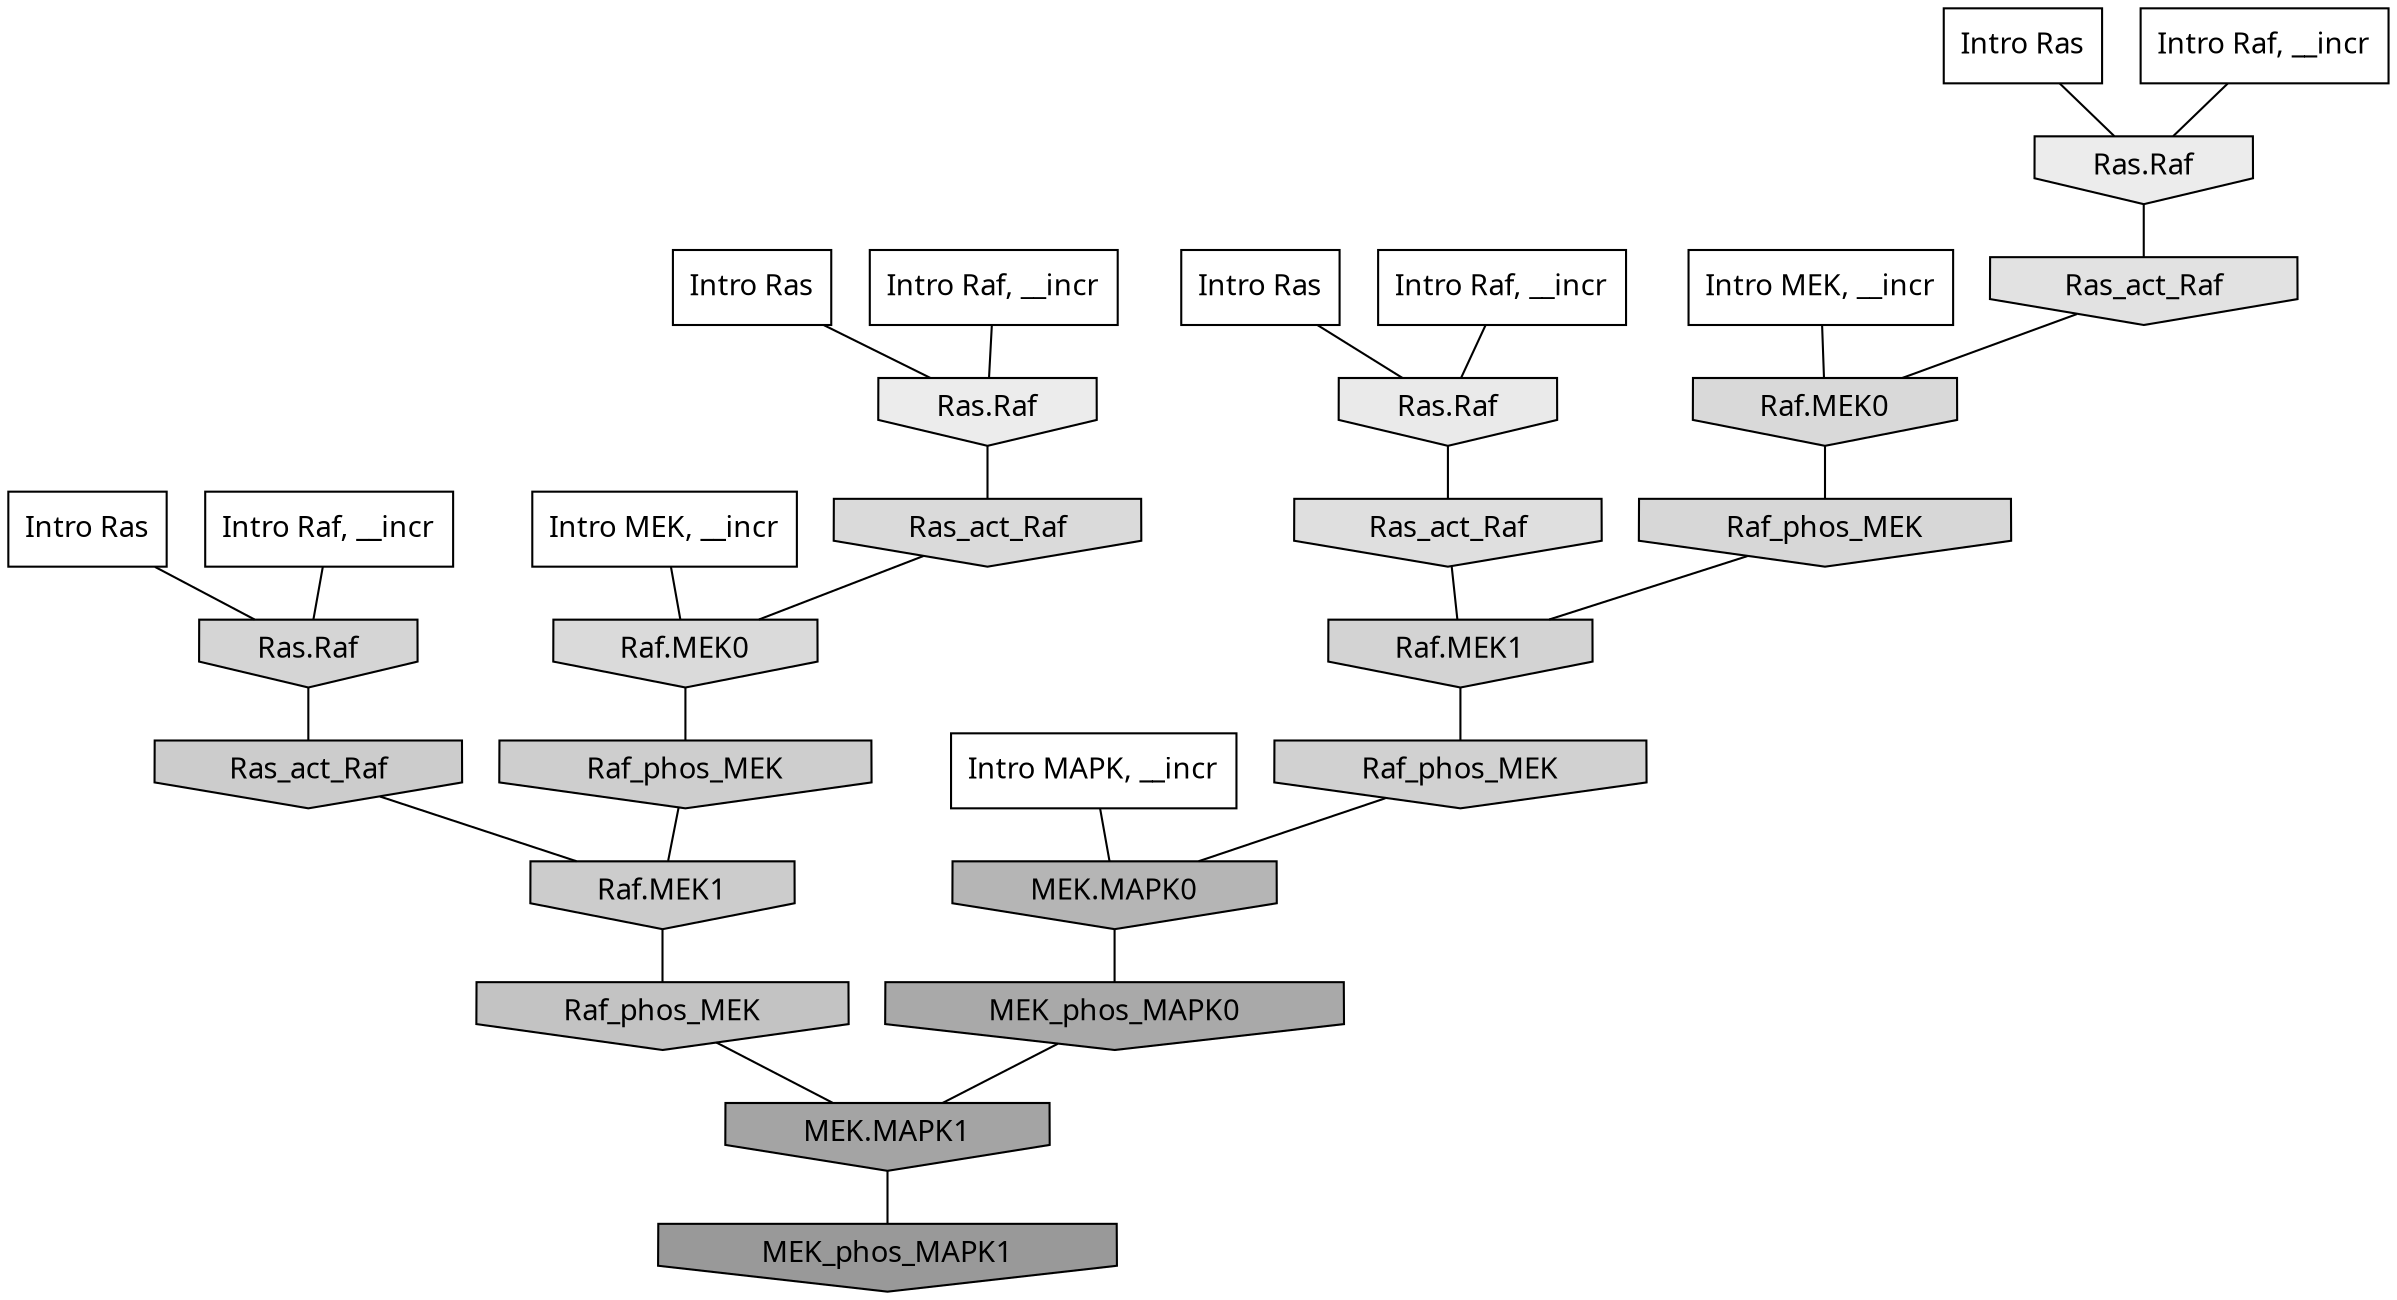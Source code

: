 digraph G{
  rankdir="TB";
  ranksep=0.30;
  node [fontname="CMU Serif"];
  edge [fontname="CMU Serif"];
  
  10 [label="Intro Ras", shape=rectangle, style=filled, fillcolor="0.000 0.000 1.000"]
  
  22 [label="Intro Ras", shape=rectangle, style=filled, fillcolor="0.000 0.000 1.000"]
  
  52 [label="Intro Ras", shape=rectangle, style=filled, fillcolor="0.000 0.000 1.000"]
  
  67 [label="Intro Ras", shape=rectangle, style=filled, fillcolor="0.000 0.000 1.000"]
  
  139 [label="Intro Raf, __incr", shape=rectangle, style=filled, fillcolor="0.000 0.000 1.000"]
  
  741 [label="Intro Raf, __incr", shape=rectangle, style=filled, fillcolor="0.000 0.000 1.000"]
  
  916 [label="Intro Raf, __incr", shape=rectangle, style=filled, fillcolor="0.000 0.000 1.000"]
  
  940 [label="Intro Raf, __incr", shape=rectangle, style=filled, fillcolor="0.000 0.000 1.000"]
  
  1142 [label="Intro MEK, __incr", shape=rectangle, style=filled, fillcolor="0.000 0.000 1.000"]
  
  1956 [label="Intro MEK, __incr", shape=rectangle, style=filled, fillcolor="0.000 0.000 1.000"]
  
  2918 [label="Intro MAPK, __incr", shape=rectangle, style=filled, fillcolor="0.000 0.000 1.000"]
  
  4080 [label="Ras.Raf", shape=invhouse, style=filled, fillcolor="0.000 0.000 0.924"]
  
  4086 [label="Ras.Raf", shape=invhouse, style=filled, fillcolor="0.000 0.000 0.924"]
  
  4195 [label="Ras.Raf", shape=invhouse, style=filled, fillcolor="0.000 0.000 0.917"]
  
  4693 [label="Ras_act_Raf", shape=invhouse, style=filled, fillcolor="0.000 0.000 0.886"]
  
  4915 [label="Ras_act_Raf", shape=invhouse, style=filled, fillcolor="0.000 0.000 0.873"]
  
  5286 [label="Ras_act_Raf", shape=invhouse, style=filled, fillcolor="0.000 0.000 0.852"]
  
  5288 [label="Raf.MEK0", shape=invhouse, style=filled, fillcolor="0.000 0.000 0.852"]
  
  5383 [label="Raf.MEK0", shape=invhouse, style=filled, fillcolor="0.000 0.000 0.848"]
  
  5488 [label="Raf_phos_MEK", shape=invhouse, style=filled, fillcolor="0.000 0.000 0.841"]
  
  5598 [label="Ras.Raf", shape=invhouse, style=filled, fillcolor="0.000 0.000 0.834"]
  
  5729 [label="Raf.MEK1", shape=invhouse, style=filled, fillcolor="0.000 0.000 0.827"]
  
  5896 [label="Raf_phos_MEK", shape=invhouse, style=filled, fillcolor="0.000 0.000 0.820"]
  
  6180 [label="Raf_phos_MEK", shape=invhouse, style=filled, fillcolor="0.000 0.000 0.806"]
  
  6306 [label="Ras_act_Raf", shape=invhouse, style=filled, fillcolor="0.000 0.000 0.800"]
  
  6311 [label="Raf.MEK1", shape=invhouse, style=filled, fillcolor="0.000 0.000 0.800"]
  
  7450 [label="Raf_phos_MEK", shape=invhouse, style=filled, fillcolor="0.000 0.000 0.762"]
  
  9354 [label="MEK.MAPK0", shape=invhouse, style=filled, fillcolor="0.000 0.000 0.709"]
  
  11673 [label="MEK_phos_MAPK0", shape=invhouse, style=filled, fillcolor="0.000 0.000 0.664"]
  
  12985 [label="MEK.MAPK1", shape=invhouse, style=filled, fillcolor="0.000 0.000 0.644"]
  
  15947 [label="MEK_phos_MAPK1", shape=invhouse, style=filled, fillcolor="0.000 0.000 0.600"]
  
  
  12985 -> 15947 [dir=none, color="0.000 0.000 0.000"] 
  11673 -> 12985 [dir=none, color="0.000 0.000 0.000"] 
  9354 -> 11673 [dir=none, color="0.000 0.000 0.000"] 
  7450 -> 12985 [dir=none, color="0.000 0.000 0.000"] 
  6311 -> 7450 [dir=none, color="0.000 0.000 0.000"] 
  6306 -> 6311 [dir=none, color="0.000 0.000 0.000"] 
  6180 -> 6311 [dir=none, color="0.000 0.000 0.000"] 
  5896 -> 9354 [dir=none, color="0.000 0.000 0.000"] 
  5729 -> 5896 [dir=none, color="0.000 0.000 0.000"] 
  5598 -> 6306 [dir=none, color="0.000 0.000 0.000"] 
  5488 -> 5729 [dir=none, color="0.000 0.000 0.000"] 
  5383 -> 5488 [dir=none, color="0.000 0.000 0.000"] 
  5288 -> 6180 [dir=none, color="0.000 0.000 0.000"] 
  5286 -> 5288 [dir=none, color="0.000 0.000 0.000"] 
  4915 -> 5729 [dir=none, color="0.000 0.000 0.000"] 
  4693 -> 5383 [dir=none, color="0.000 0.000 0.000"] 
  4195 -> 4915 [dir=none, color="0.000 0.000 0.000"] 
  4086 -> 4693 [dir=none, color="0.000 0.000 0.000"] 
  4080 -> 5286 [dir=none, color="0.000 0.000 0.000"] 
  2918 -> 9354 [dir=none, color="0.000 0.000 0.000"] 
  1956 -> 5288 [dir=none, color="0.000 0.000 0.000"] 
  1142 -> 5383 [dir=none, color="0.000 0.000 0.000"] 
  940 -> 4080 [dir=none, color="0.000 0.000 0.000"] 
  916 -> 4195 [dir=none, color="0.000 0.000 0.000"] 
  741 -> 5598 [dir=none, color="0.000 0.000 0.000"] 
  139 -> 4086 [dir=none, color="0.000 0.000 0.000"] 
  67 -> 4086 [dir=none, color="0.000 0.000 0.000"] 
  52 -> 4195 [dir=none, color="0.000 0.000 0.000"] 
  22 -> 4080 [dir=none, color="0.000 0.000 0.000"] 
  10 -> 5598 [dir=none, color="0.000 0.000 0.000"] 
  
  }
